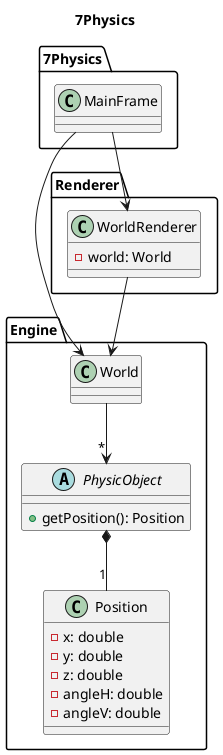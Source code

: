 @startuml

title 7Physics

package 7Physics {
    class MainFrame {
    
    }
}

package Engine {
    class World {
    
    }
    
    abstract PhysicObject {
        + getPosition(): Position
    }
    
    class Position {
        - x: double
        - y: double
        - z: double
        - angleH: double
        - angleV: double
    }
    
    PhysicObject *-- "1" Position
    World --> "*" PhysicObject
}

package Renderer {
    class WorldRenderer {
        - world: World
    }
}

WorldRenderer --> World
MainFrame --> World
MainFrame --> WorldRenderer


@enduml
